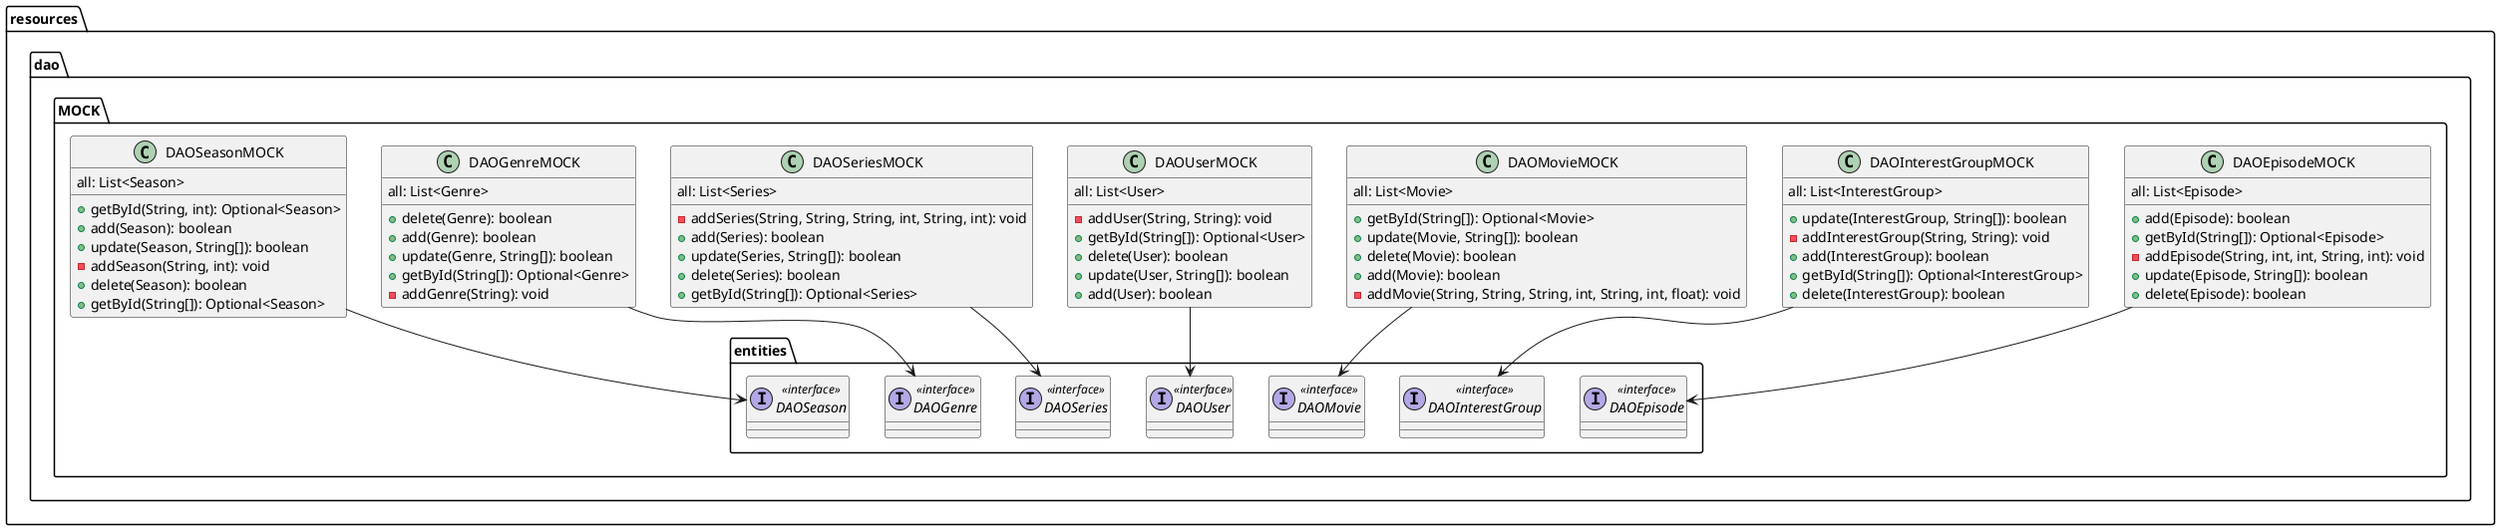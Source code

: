 @startuml


package resources.dao {

package MOCK {
class DAOEpisodeMOCK {
  + add(Episode): boolean
  + getById(String[]): Optional<Episode>
  - addEpisode(String, int, int, String, int): void
  + update(Episode, String[]): boolean
  + delete(Episode): boolean
   all: List<Episode>
}
class DAOInterestGroupMOCK {
  + update(InterestGroup, String[]): boolean
  - addInterestGroup(String, String): void
  + add(InterestGroup): boolean
  + getById(String[]): Optional<InterestGroup>
  + delete(InterestGroup): boolean
   all: List<InterestGroup>
}

class DAOMovieMOCK {
  + getById(String[]): Optional<Movie>
  + update(Movie, String[]): boolean
  + delete(Movie): boolean
  + add(Movie): boolean
  - addMovie(String, String, String, int, String, int, float): void
   all: List<Movie>
}

class DAOUserMOCK {
  - addUser(String, String): void
  + getById(String[]): Optional<User>
  + delete(User): boolean
  + update(User, String[]): boolean
  + add(User): boolean
   all: List<User>
}

class DAOSeriesMOCK {
  - addSeries(String, String, String, int, String, int): void
  + add(Series): boolean
  + update(Series, String[]): boolean
  + delete(Series): boolean
  + getById(String[]): Optional<Series>
   all: List<Series>
}

class DAOGenreMOCK {
  + delete(Genre): boolean
  + add(Genre): boolean
  + update(Genre, String[]): boolean
  + getById(String[]): Optional<Genre>
  - addGenre(String): void
   all: List<Genre>
}

class DAOSeasonMOCK {
  + getById(String, int): Optional<Season>
  + add(Season): boolean
  + update(Season, String[]): boolean
  - addSeason(String, int): void
  + delete(Season): boolean
  + getById(String[]): Optional<Season>
   all: List<Season>
}

package entities {
interface DAOEpisode << interface >>
interface DAOInterestGroup << interface >>
interface DAOMovie << interface >>
interface DAOSeries << interface >>
interface DAOSeason << interface >>
interface DAOUser << interface >>
interface DAOGenre << interface >>
}
DAOEpisodeMOCK                  -down->  DAOEpisode
DAOInterestGroupMOCK             -down->  DAOInterestGroup
DAOMovieMOCK                     -down->  DAOMovie
DAOUserMOCK                      -down->  DAOUser
DAOSeriesMOCK                    -down->  DAOSeries
DAOGenreMOCK                     -down->  DAOGenre
DAOSeasonMOCK                    -down->  DAOSeason

@enduml
